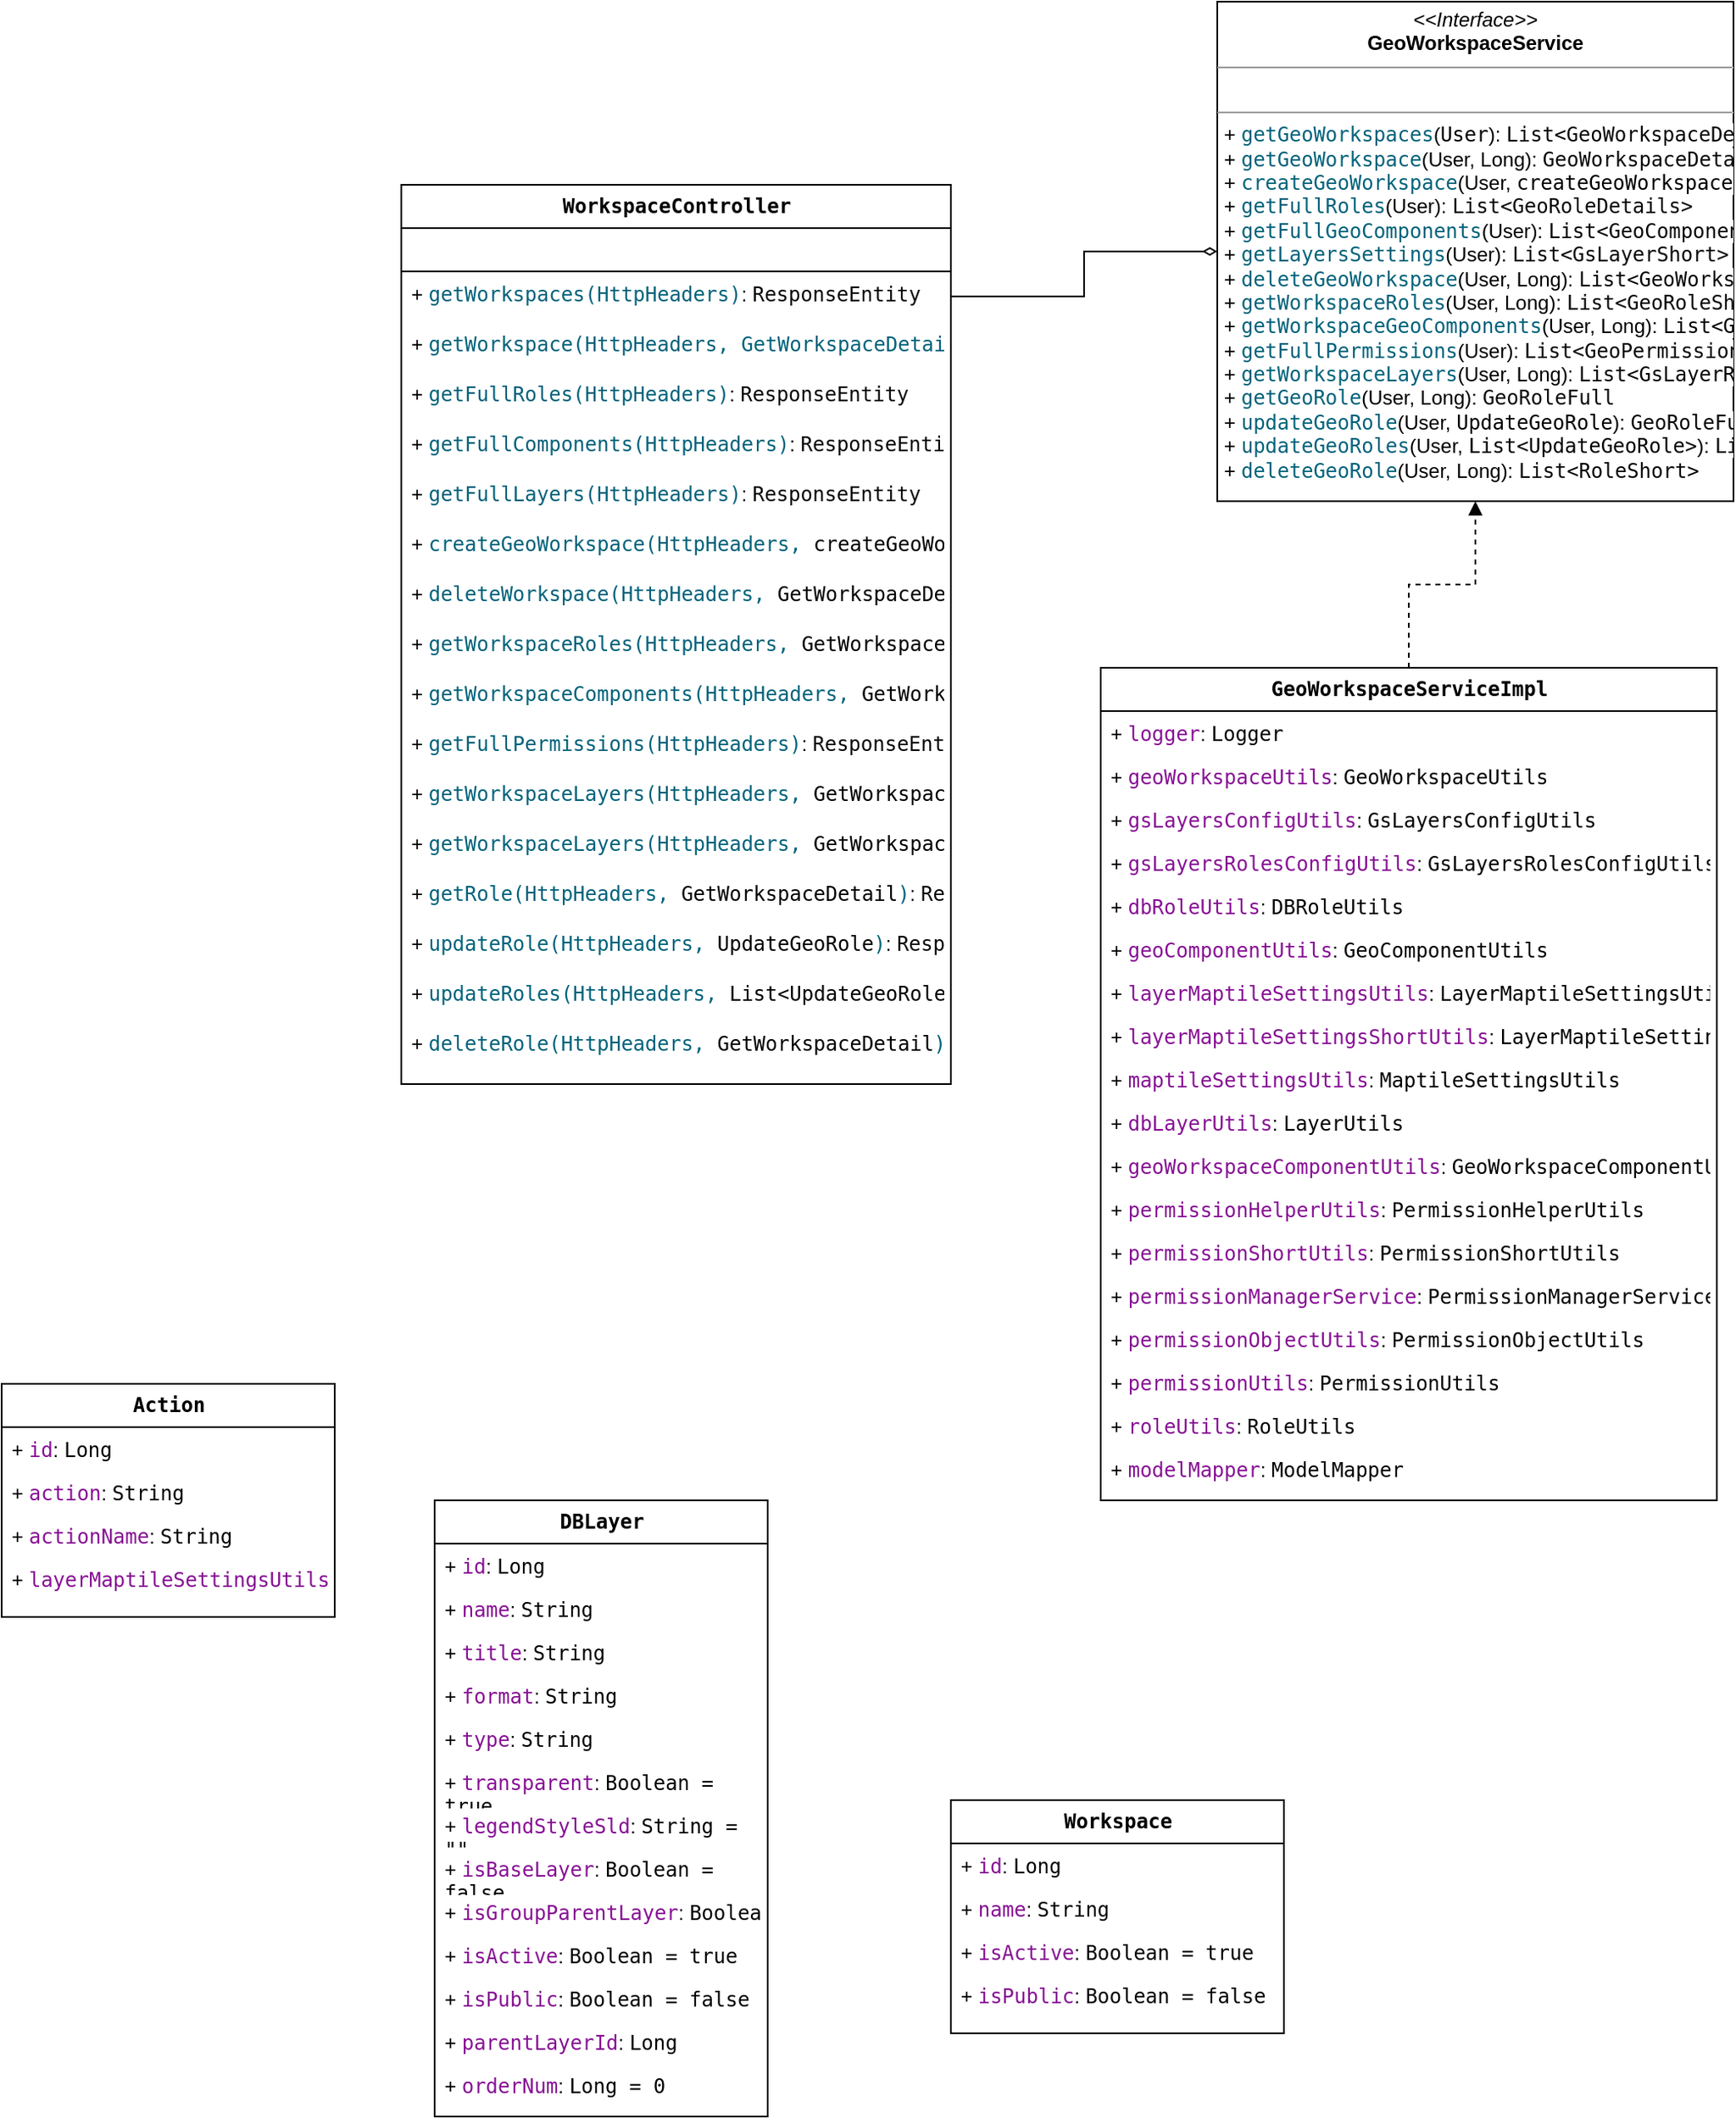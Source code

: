 <mxfile version="20.3.2" type="github">
  <diagram name="Page-1" id="c4acf3e9-155e-7222-9cf6-157b1a14988f">
    <mxGraphModel dx="2272" dy="794" grid="1" gridSize="10" guides="1" tooltips="1" connect="1" arrows="1" fold="1" page="1" pageScale="1" pageWidth="850" pageHeight="1100" background="none" math="0" shadow="0">
      <root>
        <mxCell id="0" />
        <mxCell id="1" parent="0" />
        <mxCell id="euHFHtvZfhV_bIN84v0q-18" style="edgeStyle=orthogonalEdgeStyle;rounded=0;orthogonalLoop=1;jettySize=auto;html=1;exitX=0.5;exitY=0;exitDx=0;exitDy=0;entryX=0.5;entryY=1;entryDx=0;entryDy=0;fontSize=12;endArrow=block;endFill=1;dashed=1;" parent="1" source="17acba5748e5396b-2" target="5d2195bd80daf111-10" edge="1">
          <mxGeometry relative="1" as="geometry" />
        </mxCell>
        <mxCell id="17acba5748e5396b-2" value="&lt;pre style=&quot;background-color:#ffffff;color:#080808;font-family:&#39;JetBrains Mono&#39;,monospace;font-size:9,8pt;&quot;&gt;&lt;span style=&quot;color:#000000;&quot;&gt;&lt;font style=&quot;font-size: 12px;&quot;&gt;&lt;b&gt;GeoWorkspaceServiceImpl&lt;/b&gt;&lt;/font&gt;&lt;/span&gt;&lt;/pre&gt;" style="swimlane;html=1;fontStyle=0;childLayout=stackLayout;horizontal=1;startSize=26;fillColor=none;horizontalStack=0;resizeParent=1;resizeLast=0;collapsible=1;marginBottom=0;swimlaneFillColor=#ffffff;rounded=0;shadow=0;comic=0;labelBackgroundColor=none;strokeWidth=1;fontFamily=Verdana;fontSize=10;align=center;" parent="1" vertex="1">
          <mxGeometry x="450" y="540" width="370" height="500" as="geometry" />
        </mxCell>
        <mxCell id="17acba5748e5396b-3" value="+&amp;nbsp;&lt;span style=&quot;color: rgb(135, 16, 148); background-color: rgb(255, 255, 255); font-family: &amp;quot;JetBrains Mono&amp;quot;, monospace;&quot;&gt;logger&lt;/span&gt;&lt;span style=&quot;background-color: initial;&quot;&gt;:&amp;nbsp;&lt;/span&gt;&lt;span style=&quot;background-color: rgb(255, 255, 255); font-family: &amp;quot;JetBrains Mono&amp;quot;, monospace;&quot;&gt;Logger&lt;/span&gt;" style="text;html=1;strokeColor=none;fillColor=none;align=left;verticalAlign=top;spacingLeft=4;spacingRight=4;whiteSpace=wrap;overflow=hidden;rotatable=0;points=[[0,0.5],[1,0.5]];portConstraint=eastwest;" parent="17acba5748e5396b-2" vertex="1">
          <mxGeometry y="26" width="370" height="26" as="geometry" />
        </mxCell>
        <mxCell id="17acba5748e5396b-4" value="+&amp;nbsp;&lt;span style=&quot;color: rgb(135, 16, 148); background-color: rgb(255, 255, 255); font-family: &amp;quot;JetBrains Mono&amp;quot;, monospace;&quot;&gt;geoWorkspaceUtils&lt;/span&gt;&lt;span style=&quot;background-color: initial;&quot;&gt;:&amp;nbsp;&lt;/span&gt;&lt;span style=&quot;background-color: rgb(255, 255, 255); font-family: &amp;quot;JetBrains Mono&amp;quot;, monospace;&quot;&gt;GeoWorkspaceUtils&lt;/span&gt;" style="text;html=1;strokeColor=none;fillColor=none;align=left;verticalAlign=top;spacingLeft=4;spacingRight=4;whiteSpace=wrap;overflow=hidden;rotatable=0;points=[[0,0.5],[1,0.5]];portConstraint=eastwest;" parent="17acba5748e5396b-2" vertex="1">
          <mxGeometry y="52" width="370" height="26" as="geometry" />
        </mxCell>
        <mxCell id="17acba5748e5396b-6" value="+&amp;nbsp;&lt;span style=&quot;color: rgb(135, 16, 148); background-color: rgb(255, 255, 255); font-family: &amp;quot;JetBrains Mono&amp;quot;, monospace;&quot;&gt;gsLayersConfigUtils&lt;/span&gt;&lt;span style=&quot;background-color: initial;&quot;&gt;:&amp;nbsp;&lt;/span&gt;&lt;span style=&quot;background-color: rgb(255, 255, 255); font-family: &amp;quot;JetBrains Mono&amp;quot;, monospace;&quot;&gt;GsLayersConfigUtils&lt;/span&gt;" style="text;html=1;strokeColor=none;fillColor=none;align=left;verticalAlign=top;spacingLeft=4;spacingRight=4;whiteSpace=wrap;overflow=hidden;rotatable=0;points=[[0,0.5],[1,0.5]];portConstraint=eastwest;" parent="17acba5748e5396b-2" vertex="1">
          <mxGeometry y="78" width="370" height="26" as="geometry" />
        </mxCell>
        <mxCell id="17acba5748e5396b-9" value="+&amp;nbsp;&lt;span style=&quot;color: rgb(135, 16, 148); background-color: rgb(255, 255, 255); font-family: &amp;quot;JetBrains Mono&amp;quot;, monospace;&quot;&gt;gsLayersRolesConfigUtils&lt;/span&gt;&lt;span style=&quot;background-color: initial;&quot;&gt;:&amp;nbsp;&lt;/span&gt;&lt;span style=&quot;background-color: rgb(255, 255, 255); font-family: &amp;quot;JetBrains Mono&amp;quot;, monospace;&quot;&gt;GsLayersRolesConfigUtils&lt;/span&gt;" style="text;html=1;strokeColor=none;fillColor=none;align=left;verticalAlign=top;spacingLeft=4;spacingRight=4;whiteSpace=wrap;overflow=hidden;rotatable=0;points=[[0,0.5],[1,0.5]];portConstraint=eastwest;" parent="17acba5748e5396b-2" vertex="1">
          <mxGeometry y="104" width="370" height="26" as="geometry" />
        </mxCell>
        <mxCell id="17acba5748e5396b-10" value="+&amp;nbsp;&lt;span style=&quot;color: rgb(135, 16, 148); background-color: rgb(255, 255, 255); font-family: &amp;quot;JetBrains Mono&amp;quot;, monospace;&quot;&gt;dbRoleUtils&lt;/span&gt;&lt;span style=&quot;background-color: initial;&quot;&gt;:&amp;nbsp;&lt;/span&gt;&lt;span style=&quot;background-color: rgb(255, 255, 255); font-family: &amp;quot;JetBrains Mono&amp;quot;, monospace;&quot;&gt;DBRoleUtils&lt;/span&gt;" style="text;html=1;strokeColor=none;fillColor=none;align=left;verticalAlign=top;spacingLeft=4;spacingRight=4;whiteSpace=wrap;overflow=hidden;rotatable=0;points=[[0,0.5],[1,0.5]];portConstraint=eastwest;" parent="17acba5748e5396b-2" vertex="1">
          <mxGeometry y="130" width="370" height="26" as="geometry" />
        </mxCell>
        <mxCell id="17acba5748e5396b-8" value="+&amp;nbsp;&lt;span style=&quot;color: rgb(135, 16, 148); background-color: rgb(255, 255, 255); font-family: &amp;quot;JetBrains Mono&amp;quot;, monospace;&quot;&gt;geoComponentUtils&lt;/span&gt;&lt;span style=&quot;background-color: initial;&quot;&gt;:&amp;nbsp;&lt;/span&gt;&lt;span style=&quot;background-color: rgb(255, 255, 255); font-family: &amp;quot;JetBrains Mono&amp;quot;, monospace;&quot;&gt;GeoComponentUtils&lt;/span&gt;" style="text;html=1;strokeColor=none;fillColor=none;align=left;verticalAlign=top;spacingLeft=4;spacingRight=4;whiteSpace=wrap;overflow=hidden;rotatable=0;points=[[0,0.5],[1,0.5]];portConstraint=eastwest;" parent="17acba5748e5396b-2" vertex="1">
          <mxGeometry y="156" width="370" height="26" as="geometry" />
        </mxCell>
        <mxCell id="euHFHtvZfhV_bIN84v0q-19" value="+&amp;nbsp;&lt;span style=&quot;color: rgb(135, 16, 148); background-color: rgb(255, 255, 255); font-family: &amp;quot;JetBrains Mono&amp;quot;, monospace;&quot;&gt;layerMaptileSettingsUtils&lt;/span&gt;&lt;span style=&quot;background-color: initial;&quot;&gt;:&amp;nbsp;&lt;/span&gt;&lt;span style=&quot;background-color: rgb(255, 255, 255); font-family: &amp;quot;JetBrains Mono&amp;quot;, monospace;&quot;&gt;LayerMaptileSettingsUtils&lt;/span&gt;" style="text;html=1;strokeColor=none;fillColor=none;align=left;verticalAlign=top;spacingLeft=4;spacingRight=4;whiteSpace=wrap;overflow=hidden;rotatable=0;points=[[0,0.5],[1,0.5]];portConstraint=eastwest;" parent="17acba5748e5396b-2" vertex="1">
          <mxGeometry y="182" width="370" height="26" as="geometry" />
        </mxCell>
        <mxCell id="euHFHtvZfhV_bIN84v0q-20" value="+&amp;nbsp;&lt;span style=&quot;color: rgb(135, 16, 148); background-color: rgb(255, 255, 255); font-family: &amp;quot;JetBrains Mono&amp;quot;, monospace;&quot;&gt;layerMaptileSettingsShortUtils&lt;/span&gt;&lt;span style=&quot;background-color: initial;&quot;&gt;:&amp;nbsp;&lt;/span&gt;&lt;span style=&quot;background-color: rgb(255, 255, 255); font-family: &amp;quot;JetBrains Mono&amp;quot;, monospace;&quot;&gt;LayerMaptileSettingsShortUtils&lt;/span&gt;" style="text;html=1;strokeColor=none;fillColor=none;align=left;verticalAlign=top;spacingLeft=4;spacingRight=4;whiteSpace=wrap;overflow=hidden;rotatable=0;points=[[0,0.5],[1,0.5]];portConstraint=eastwest;" parent="17acba5748e5396b-2" vertex="1">
          <mxGeometry y="208" width="370" height="26" as="geometry" />
        </mxCell>
        <mxCell id="euHFHtvZfhV_bIN84v0q-21" value="+&amp;nbsp;&lt;span style=&quot;color: rgb(135, 16, 148); background-color: rgb(255, 255, 255); font-family: &amp;quot;JetBrains Mono&amp;quot;, monospace;&quot;&gt;maptileSettingsUtils&lt;/span&gt;&lt;span style=&quot;background-color: initial;&quot;&gt;:&amp;nbsp;&lt;/span&gt;&lt;span style=&quot;background-color: rgb(255, 255, 255); font-family: &amp;quot;JetBrains Mono&amp;quot;, monospace;&quot;&gt;MaptileSettingsUtils&lt;/span&gt;" style="text;html=1;strokeColor=none;fillColor=none;align=left;verticalAlign=top;spacingLeft=4;spacingRight=4;whiteSpace=wrap;overflow=hidden;rotatable=0;points=[[0,0.5],[1,0.5]];portConstraint=eastwest;" parent="17acba5748e5396b-2" vertex="1">
          <mxGeometry y="234" width="370" height="26" as="geometry" />
        </mxCell>
        <mxCell id="euHFHtvZfhV_bIN84v0q-22" value="+&amp;nbsp;&lt;span style=&quot;color: rgb(135, 16, 148); background-color: rgb(255, 255, 255); font-family: &amp;quot;JetBrains Mono&amp;quot;, monospace;&quot;&gt;dbLayerUtils&lt;/span&gt;&lt;span style=&quot;background-color: initial;&quot;&gt;:&amp;nbsp;&lt;/span&gt;&lt;span style=&quot;background-color: rgb(255, 255, 255); font-family: &amp;quot;JetBrains Mono&amp;quot;, monospace;&quot;&gt;LayerUtils&lt;/span&gt;" style="text;html=1;strokeColor=none;fillColor=none;align=left;verticalAlign=top;spacingLeft=4;spacingRight=4;whiteSpace=wrap;overflow=hidden;rotatable=0;points=[[0,0.5],[1,0.5]];portConstraint=eastwest;" parent="17acba5748e5396b-2" vertex="1">
          <mxGeometry y="260" width="370" height="26" as="geometry" />
        </mxCell>
        <mxCell id="euHFHtvZfhV_bIN84v0q-23" value="+&amp;nbsp;&lt;span style=&quot;color: rgb(135, 16, 148); background-color: rgb(255, 255, 255); font-family: &amp;quot;JetBrains Mono&amp;quot;, monospace;&quot;&gt;geoWorkspaceComponentUtils&lt;/span&gt;&lt;span style=&quot;background-color: initial;&quot;&gt;:&amp;nbsp;&lt;/span&gt;&lt;span style=&quot;background-color: rgb(255, 255, 255); font-family: &amp;quot;JetBrains Mono&amp;quot;, monospace;&quot;&gt;GeoWorkspaceComponentUtils&lt;/span&gt;" style="text;html=1;strokeColor=none;fillColor=none;align=left;verticalAlign=top;spacingLeft=4;spacingRight=4;whiteSpace=wrap;overflow=hidden;rotatable=0;points=[[0,0.5],[1,0.5]];portConstraint=eastwest;" parent="17acba5748e5396b-2" vertex="1">
          <mxGeometry y="286" width="370" height="26" as="geometry" />
        </mxCell>
        <mxCell id="euHFHtvZfhV_bIN84v0q-24" value="+&amp;nbsp;&lt;span style=&quot;color: rgb(135, 16, 148); background-color: rgb(255, 255, 255); font-family: &amp;quot;JetBrains Mono&amp;quot;, monospace;&quot;&gt;permissionHelperUtils&lt;/span&gt;&lt;span style=&quot;background-color: initial;&quot;&gt;:&amp;nbsp;&lt;/span&gt;&lt;span style=&quot;background-color: rgb(255, 255, 255); font-family: &amp;quot;JetBrains Mono&amp;quot;, monospace;&quot;&gt;PermissionHelperUtils&lt;/span&gt;" style="text;html=1;strokeColor=none;fillColor=none;align=left;verticalAlign=top;spacingLeft=4;spacingRight=4;whiteSpace=wrap;overflow=hidden;rotatable=0;points=[[0,0.5],[1,0.5]];portConstraint=eastwest;" parent="17acba5748e5396b-2" vertex="1">
          <mxGeometry y="312" width="370" height="26" as="geometry" />
        </mxCell>
        <mxCell id="euHFHtvZfhV_bIN84v0q-25" value="+&amp;nbsp;&lt;span style=&quot;color: rgb(135, 16, 148); background-color: rgb(255, 255, 255); font-family: &amp;quot;JetBrains Mono&amp;quot;, monospace;&quot;&gt;permissionShortUtils&lt;/span&gt;&lt;span style=&quot;background-color: initial;&quot;&gt;:&amp;nbsp;&lt;/span&gt;&lt;span style=&quot;background-color: rgb(255, 255, 255); font-family: &amp;quot;JetBrains Mono&amp;quot;, monospace;&quot;&gt;PermissionShortUtils&lt;/span&gt;" style="text;html=1;strokeColor=none;fillColor=none;align=left;verticalAlign=top;spacingLeft=4;spacingRight=4;whiteSpace=wrap;overflow=hidden;rotatable=0;points=[[0,0.5],[1,0.5]];portConstraint=eastwest;" parent="17acba5748e5396b-2" vertex="1">
          <mxGeometry y="338" width="370" height="26" as="geometry" />
        </mxCell>
        <mxCell id="euHFHtvZfhV_bIN84v0q-26" value="+&amp;nbsp;&lt;span style=&quot;color: rgb(135, 16, 148); background-color: rgb(255, 255, 255); font-family: &amp;quot;JetBrains Mono&amp;quot;, monospace;&quot;&gt;permissionManagerService&lt;/span&gt;&lt;span style=&quot;background-color: initial;&quot;&gt;:&amp;nbsp;&lt;/span&gt;&lt;span style=&quot;background-color: rgb(255, 255, 255); font-family: &amp;quot;JetBrains Mono&amp;quot;, monospace;&quot;&gt;PermissionManagerService&lt;/span&gt;" style="text;html=1;strokeColor=none;fillColor=none;align=left;verticalAlign=top;spacingLeft=4;spacingRight=4;whiteSpace=wrap;overflow=hidden;rotatable=0;points=[[0,0.5],[1,0.5]];portConstraint=eastwest;" parent="17acba5748e5396b-2" vertex="1">
          <mxGeometry y="364" width="370" height="26" as="geometry" />
        </mxCell>
        <mxCell id="euHFHtvZfhV_bIN84v0q-27" value="+&amp;nbsp;&lt;span style=&quot;color: rgb(135, 16, 148); background-color: rgb(255, 255, 255); font-family: &amp;quot;JetBrains Mono&amp;quot;, monospace;&quot;&gt;permissionObjectUtils&lt;/span&gt;&lt;span style=&quot;background-color: initial;&quot;&gt;:&amp;nbsp;&lt;/span&gt;&lt;span style=&quot;background-color: rgb(255, 255, 255); font-family: &amp;quot;JetBrains Mono&amp;quot;, monospace;&quot;&gt;PermissionObjectUtils&lt;/span&gt;" style="text;html=1;strokeColor=none;fillColor=none;align=left;verticalAlign=top;spacingLeft=4;spacingRight=4;whiteSpace=wrap;overflow=hidden;rotatable=0;points=[[0,0.5],[1,0.5]];portConstraint=eastwest;" parent="17acba5748e5396b-2" vertex="1">
          <mxGeometry y="390" width="370" height="26" as="geometry" />
        </mxCell>
        <mxCell id="euHFHtvZfhV_bIN84v0q-28" value="+&amp;nbsp;&lt;span style=&quot;color: rgb(135, 16, 148); background-color: rgb(255, 255, 255); font-family: &amp;quot;JetBrains Mono&amp;quot;, monospace;&quot;&gt;permissionUtils&lt;/span&gt;&lt;span style=&quot;background-color: initial;&quot;&gt;:&amp;nbsp;&lt;/span&gt;&lt;span style=&quot;background-color: rgb(255, 255, 255); font-family: &amp;quot;JetBrains Mono&amp;quot;, monospace;&quot;&gt;PermissionUtils&lt;/span&gt;" style="text;html=1;strokeColor=none;fillColor=none;align=left;verticalAlign=top;spacingLeft=4;spacingRight=4;whiteSpace=wrap;overflow=hidden;rotatable=0;points=[[0,0.5],[1,0.5]];portConstraint=eastwest;" parent="17acba5748e5396b-2" vertex="1">
          <mxGeometry y="416" width="370" height="26" as="geometry" />
        </mxCell>
        <mxCell id="euHFHtvZfhV_bIN84v0q-29" value="+&amp;nbsp;&lt;span style=&quot;color: rgb(135, 16, 148); background-color: rgb(255, 255, 255); font-family: &amp;quot;JetBrains Mono&amp;quot;, monospace;&quot;&gt;roleUtils&lt;/span&gt;&lt;span style=&quot;background-color: initial;&quot;&gt;:&amp;nbsp;&lt;/span&gt;&lt;span style=&quot;background-color: rgb(255, 255, 255); font-family: &amp;quot;JetBrains Mono&amp;quot;, monospace;&quot;&gt;RoleUtils&lt;/span&gt;" style="text;html=1;strokeColor=none;fillColor=none;align=left;verticalAlign=top;spacingLeft=4;spacingRight=4;whiteSpace=wrap;overflow=hidden;rotatable=0;points=[[0,0.5],[1,0.5]];portConstraint=eastwest;" parent="17acba5748e5396b-2" vertex="1">
          <mxGeometry y="442" width="370" height="26" as="geometry" />
        </mxCell>
        <mxCell id="euHFHtvZfhV_bIN84v0q-30" value="+&amp;nbsp;&lt;span style=&quot;color: rgb(135, 16, 148); background-color: rgb(255, 255, 255); font-family: &amp;quot;JetBrains Mono&amp;quot;, monospace;&quot;&gt;modelMapper&lt;/span&gt;&lt;span style=&quot;background-color: initial;&quot;&gt;:&amp;nbsp;&lt;/span&gt;&lt;span style=&quot;background-color: rgb(255, 255, 255); font-family: &amp;quot;JetBrains Mono&amp;quot;, monospace;&quot;&gt;ModelMapper&lt;/span&gt;" style="text;html=1;strokeColor=none;fillColor=none;align=left;verticalAlign=top;spacingLeft=4;spacingRight=4;whiteSpace=wrap;overflow=hidden;rotatable=0;points=[[0,0.5],[1,0.5]];portConstraint=eastwest;" parent="17acba5748e5396b-2" vertex="1">
          <mxGeometry y="468" width="370" height="26" as="geometry" />
        </mxCell>
        <mxCell id="5d2195bd80daf111-1" value="&lt;pre style=&quot;background-color:#ffffff;color:#080808;font-family:&#39;JetBrains Mono&#39;,monospace;font-size:9,8pt;&quot;&gt;&lt;span style=&quot;color:#000000;&quot;&gt;&lt;font style=&quot;font-size: 12px;&quot;&gt;&lt;b&gt;WorkspaceController&lt;/b&gt;&lt;/font&gt;&lt;/span&gt;&lt;/pre&gt;" style="swimlane;html=1;fontStyle=0;childLayout=stackLayout;horizontal=1;startSize=26;fillColor=none;horizontalStack=0;resizeParent=1;resizeLast=0;collapsible=1;marginBottom=0;swimlaneFillColor=#ffffff;rounded=0;shadow=0;comic=0;labelBackgroundColor=none;strokeWidth=1;fontFamily=Verdana;fontSize=10;align=center;" parent="1" vertex="1">
          <mxGeometry x="30" y="250" width="330" height="540" as="geometry" />
        </mxCell>
        <mxCell id="5d2195bd80daf111-2" value="" style="text;html=1;strokeColor=default;fillColor=none;align=left;verticalAlign=top;spacingLeft=4;spacingRight=4;whiteSpace=wrap;overflow=hidden;rotatable=0;points=[[0,0.5],[1,0.5]];portConstraint=eastwest;" parent="5d2195bd80daf111-1" vertex="1">
          <mxGeometry y="26" width="330" height="26" as="geometry" />
        </mxCell>
        <mxCell id="5d2195bd80daf111-3" value="+&amp;nbsp;&lt;span style=&quot;color: rgb(0, 98, 122); background-color: rgb(255, 255, 255); font-family: &amp;quot;JetBrains Mono&amp;quot;, monospace;&quot;&gt;getWorkspaces(HttpHeaders)&lt;/span&gt;&lt;span style=&quot;background-color: initial;&quot;&gt;:&amp;nbsp;&lt;/span&gt;&lt;span style=&quot;background-color: rgb(255, 255, 255); color: rgb(8, 8, 8); font-family: &amp;quot;JetBrains Mono&amp;quot;, monospace;&quot;&gt;ResponseEntity&lt;/span&gt;" style="text;html=1;strokeColor=none;fillColor=none;align=left;verticalAlign=top;spacingLeft=4;spacingRight=4;whiteSpace=wrap;overflow=hidden;rotatable=0;points=[[0,0.5],[1,0.5]];portConstraint=eastwest;" parent="5d2195bd80daf111-1" vertex="1">
          <mxGeometry y="52" width="330" height="30" as="geometry" />
        </mxCell>
        <mxCell id="5d2195bd80daf111-4" value="+&amp;nbsp;&lt;span style=&quot;color: rgb(0, 98, 122); background-color: rgb(255, 255, 255); font-family: &amp;quot;JetBrains Mono&amp;quot;, monospace;&quot;&gt;getWorkspace(HttpHeaders, GetWorkspaceDetail)&lt;/span&gt;&lt;span style=&quot;background-color: initial;&quot;&gt;:&amp;nbsp;&lt;/span&gt;&lt;span style=&quot;color: rgb(8, 8, 8); font-family: &amp;quot;JetBrains Mono&amp;quot;, monospace; background-color: rgb(255, 255, 255);&quot;&gt;ResponseEntity&lt;/span&gt;" style="text;html=1;strokeColor=none;fillColor=none;align=left;verticalAlign=top;spacingLeft=4;spacingRight=4;overflow=hidden;rotatable=0;points=[[0,0.5],[1,0.5]];portConstraint=eastwest;" parent="5d2195bd80daf111-1" vertex="1">
          <mxGeometry y="82" width="330" height="30" as="geometry" />
        </mxCell>
        <mxCell id="euHFHtvZfhV_bIN84v0q-4" value="+&amp;nbsp;&lt;span style=&quot;color: rgb(0, 98, 122); background-color: rgb(255, 255, 255); font-family: &amp;quot;JetBrains Mono&amp;quot;, monospace;&quot;&gt;getFullRoles&lt;/span&gt;&lt;span style=&quot;color: rgb(0, 98, 122); background-color: rgb(255, 255, 255); font-family: &amp;quot;JetBrains Mono&amp;quot;, monospace;&quot;&gt;(HttpHeaders)&lt;/span&gt;&lt;span style=&quot;background-color: initial;&quot;&gt;:&amp;nbsp;&lt;/span&gt;&lt;span style=&quot;color: rgb(8, 8, 8); font-family: &amp;quot;JetBrains Mono&amp;quot;, monospace; background-color: rgb(255, 255, 255);&quot;&gt;ResponseEntity&lt;/span&gt;" style="text;html=1;strokeColor=none;fillColor=none;align=left;verticalAlign=top;spacingLeft=4;spacingRight=4;whiteSpace=wrap;overflow=hidden;rotatable=0;points=[[0,0.5],[1,0.5]];portConstraint=eastwest;" parent="5d2195bd80daf111-1" vertex="1">
          <mxGeometry y="112" width="330" height="30" as="geometry" />
        </mxCell>
        <mxCell id="euHFHtvZfhV_bIN84v0q-5" value="+&amp;nbsp;&lt;span style=&quot;color: rgb(0, 98, 122); background-color: rgb(255, 255, 255); font-family: &amp;quot;JetBrains Mono&amp;quot;, monospace;&quot;&gt;getFullComponents&lt;/span&gt;&lt;span style=&quot;color: rgb(0, 98, 122); background-color: rgb(255, 255, 255); font-family: &amp;quot;JetBrains Mono&amp;quot;, monospace;&quot;&gt;(HttpHeaders)&lt;/span&gt;&lt;span style=&quot;background-color: initial;&quot;&gt;:&amp;nbsp;&lt;/span&gt;&lt;span style=&quot;color: rgb(8, 8, 8); font-family: &amp;quot;JetBrains Mono&amp;quot;, monospace; background-color: rgb(255, 255, 255);&quot;&gt;ResponseEntity&lt;/span&gt;" style="text;html=1;strokeColor=none;fillColor=none;align=left;verticalAlign=top;spacingLeft=4;spacingRight=4;whiteSpace=wrap;overflow=hidden;rotatable=0;points=[[0,0.5],[1,0.5]];portConstraint=eastwest;" parent="5d2195bd80daf111-1" vertex="1">
          <mxGeometry y="142" width="330" height="30" as="geometry" />
        </mxCell>
        <mxCell id="euHFHtvZfhV_bIN84v0q-6" value="+&amp;nbsp;&lt;span style=&quot;color: rgb(0, 98, 122); background-color: rgb(255, 255, 255); font-family: &amp;quot;JetBrains Mono&amp;quot;, monospace;&quot;&gt;getFullLayers&lt;/span&gt;&lt;span style=&quot;color: rgb(0, 98, 122); background-color: rgb(255, 255, 255); font-family: &amp;quot;JetBrains Mono&amp;quot;, monospace;&quot;&gt;(HttpHeaders)&lt;/span&gt;&lt;span style=&quot;background-color: initial;&quot;&gt;:&amp;nbsp;&lt;/span&gt;&lt;span style=&quot;color: rgb(8, 8, 8); font-family: &amp;quot;JetBrains Mono&amp;quot;, monospace; background-color: rgb(255, 255, 255);&quot;&gt;ResponseEntity&lt;/span&gt;" style="text;html=1;strokeColor=none;fillColor=none;align=left;verticalAlign=top;spacingLeft=4;spacingRight=4;whiteSpace=wrap;overflow=hidden;rotatable=0;points=[[0,0.5],[1,0.5]];portConstraint=eastwest;" parent="5d2195bd80daf111-1" vertex="1">
          <mxGeometry y="172" width="330" height="30" as="geometry" />
        </mxCell>
        <mxCell id="euHFHtvZfhV_bIN84v0q-7" value="+&amp;nbsp;&lt;span style=&quot;color: rgb(0, 98, 122); background-color: rgb(255, 255, 255); font-family: &amp;quot;JetBrains Mono&amp;quot;, monospace;&quot;&gt;createGeoWorkspace&lt;/span&gt;&lt;span style=&quot;color: rgb(0, 98, 122); background-color: rgb(255, 255, 255); font-family: &amp;quot;JetBrains Mono&amp;quot;, monospace;&quot;&gt;(HttpHeaders,&amp;nbsp;&lt;/span&gt;&lt;span style=&quot;background-color: rgb(255, 255, 255); font-family: &amp;quot;JetBrains Mono&amp;quot;, monospace;&quot;&gt;createGeoWorkspace&lt;/span&gt;&lt;span style=&quot;color: rgb(0, 98, 122); background-color: rgb(255, 255, 255); font-family: &amp;quot;JetBrains Mono&amp;quot;, monospace;&quot;&gt;)&lt;/span&gt;&lt;span style=&quot;background-color: initial;&quot;&gt;:&amp;nbsp;&lt;/span&gt;&lt;span style=&quot;color: rgb(8, 8, 8); font-family: &amp;quot;JetBrains Mono&amp;quot;, monospace; background-color: rgb(255, 255, 255);&quot;&gt;ResponseEntity&lt;/span&gt;" style="text;html=1;strokeColor=none;fillColor=none;align=left;verticalAlign=top;spacingLeft=4;spacingRight=4;overflow=hidden;rotatable=0;points=[[0,0.5],[1,0.5]];portConstraint=eastwest;imageAspect=1;whiteSpace=wrap;" parent="5d2195bd80daf111-1" vertex="1">
          <mxGeometry y="202" width="330" height="30" as="geometry" />
        </mxCell>
        <mxCell id="euHFHtvZfhV_bIN84v0q-8" value="+&amp;nbsp;&lt;span style=&quot;color: rgb(0, 98, 122); background-color: rgb(255, 255, 255); font-family: &amp;quot;JetBrains Mono&amp;quot;, monospace;&quot;&gt;deleteWorkspace&lt;/span&gt;&lt;span style=&quot;color: rgb(0, 98, 122); background-color: rgb(255, 255, 255); font-family: &amp;quot;JetBrains Mono&amp;quot;, monospace;&quot;&gt;(HttpHeaders,&amp;nbsp;&lt;/span&gt;&lt;span style=&quot;background-color: rgb(255, 255, 255); font-family: &amp;quot;JetBrains Mono&amp;quot;, monospace;&quot;&gt;GetWorkspaceDetail&lt;/span&gt;&lt;span style=&quot;color: rgb(0, 98, 122); background-color: rgb(255, 255, 255); font-family: &amp;quot;JetBrains Mono&amp;quot;, monospace;&quot;&gt;)&lt;/span&gt;&lt;span style=&quot;background-color: initial;&quot;&gt;:&amp;nbsp;&lt;/span&gt;&lt;span style=&quot;color: rgb(8, 8, 8); font-family: &amp;quot;JetBrains Mono&amp;quot;, monospace; background-color: rgb(255, 255, 255);&quot;&gt;ResponseEntity&lt;/span&gt;" style="text;html=1;strokeColor=none;fillColor=none;align=left;verticalAlign=top;spacingLeft=4;spacingRight=4;overflow=hidden;rotatable=0;points=[[0,0.5],[1,0.5]];portConstraint=eastwest;imageAspect=1;whiteSpace=wrap;" parent="5d2195bd80daf111-1" vertex="1">
          <mxGeometry y="232" width="330" height="30" as="geometry" />
        </mxCell>
        <mxCell id="euHFHtvZfhV_bIN84v0q-9" value="+&amp;nbsp;&lt;span style=&quot;color: rgb(0, 98, 122); background-color: rgb(255, 255, 255); font-family: &amp;quot;JetBrains Mono&amp;quot;, monospace;&quot;&gt;getWorkspaceRoles&lt;/span&gt;&lt;span style=&quot;color: rgb(0, 98, 122); background-color: rgb(255, 255, 255); font-family: &amp;quot;JetBrains Mono&amp;quot;, monospace;&quot;&gt;(HttpHeaders,&amp;nbsp;&lt;/span&gt;&lt;span style=&quot;background-color: rgb(255, 255, 255); font-family: &amp;quot;JetBrains Mono&amp;quot;, monospace;&quot;&gt;GetWorkspaceDetail&lt;/span&gt;&lt;span style=&quot;color: rgb(0, 98, 122); background-color: rgb(255, 255, 255); font-family: &amp;quot;JetBrains Mono&amp;quot;, monospace;&quot;&gt;)&lt;/span&gt;&lt;span style=&quot;background-color: initial;&quot;&gt;:&amp;nbsp;&lt;/span&gt;&lt;span style=&quot;color: rgb(8, 8, 8); font-family: &amp;quot;JetBrains Mono&amp;quot;, monospace; background-color: rgb(255, 255, 255);&quot;&gt;ResponseEntity&lt;/span&gt;" style="text;html=1;strokeColor=none;fillColor=none;align=left;verticalAlign=top;spacingLeft=4;spacingRight=4;overflow=hidden;rotatable=0;points=[[0,0.5],[1,0.5]];portConstraint=eastwest;imageAspect=1;whiteSpace=wrap;" parent="5d2195bd80daf111-1" vertex="1">
          <mxGeometry y="262" width="330" height="30" as="geometry" />
        </mxCell>
        <mxCell id="euHFHtvZfhV_bIN84v0q-10" value="+&amp;nbsp;&lt;span style=&quot;color: rgb(0, 98, 122); background-color: rgb(255, 255, 255); font-family: &amp;quot;JetBrains Mono&amp;quot;, monospace;&quot;&gt;getWorkspaceComponents&lt;/span&gt;&lt;span style=&quot;color: rgb(0, 98, 122); background-color: rgb(255, 255, 255); font-family: &amp;quot;JetBrains Mono&amp;quot;, monospace;&quot;&gt;(HttpHeaders,&amp;nbsp;&lt;/span&gt;&lt;span style=&quot;background-color: rgb(255, 255, 255); font-family: &amp;quot;JetBrains Mono&amp;quot;, monospace;&quot;&gt;GetWorkspaceDetail&lt;/span&gt;&lt;span style=&quot;color: rgb(0, 98, 122); background-color: rgb(255, 255, 255); font-family: &amp;quot;JetBrains Mono&amp;quot;, monospace;&quot;&gt;)&lt;/span&gt;&lt;span style=&quot;background-color: initial;&quot;&gt;:&amp;nbsp;&lt;/span&gt;&lt;span style=&quot;color: rgb(8, 8, 8); font-family: &amp;quot;JetBrains Mono&amp;quot;, monospace; background-color: rgb(255, 255, 255);&quot;&gt;ResponseEntity&lt;/span&gt;" style="text;html=1;strokeColor=none;fillColor=none;align=left;verticalAlign=top;spacingLeft=4;spacingRight=4;overflow=hidden;rotatable=0;points=[[0,0.5],[1,0.5]];portConstraint=eastwest;imageAspect=1;whiteSpace=wrap;" parent="5d2195bd80daf111-1" vertex="1">
          <mxGeometry y="292" width="330" height="30" as="geometry" />
        </mxCell>
        <mxCell id="euHFHtvZfhV_bIN84v0q-11" value="+&amp;nbsp;&lt;span style=&quot;color: rgb(0, 98, 122); background-color: rgb(255, 255, 255); font-family: &amp;quot;JetBrains Mono&amp;quot;, monospace;&quot;&gt;getFullPermissions&lt;/span&gt;&lt;span style=&quot;color: rgb(0, 98, 122); background-color: rgb(255, 255, 255); font-family: &amp;quot;JetBrains Mono&amp;quot;, monospace;&quot;&gt;(HttpHeaders&lt;/span&gt;&lt;span style=&quot;color: rgb(0, 98, 122); background-color: rgb(255, 255, 255); font-family: &amp;quot;JetBrains Mono&amp;quot;, monospace;&quot;&gt;)&lt;/span&gt;&lt;span style=&quot;background-color: initial;&quot;&gt;:&amp;nbsp;&lt;/span&gt;&lt;span style=&quot;color: rgb(8, 8, 8); font-family: &amp;quot;JetBrains Mono&amp;quot;, monospace; background-color: rgb(255, 255, 255);&quot;&gt;ResponseEntity&lt;/span&gt;" style="text;html=1;strokeColor=none;fillColor=none;align=left;verticalAlign=top;spacingLeft=4;spacingRight=4;overflow=hidden;rotatable=0;points=[[0,0.5],[1,0.5]];portConstraint=eastwest;imageAspect=1;whiteSpace=wrap;" parent="5d2195bd80daf111-1" vertex="1">
          <mxGeometry y="322" width="330" height="30" as="geometry" />
        </mxCell>
        <mxCell id="euHFHtvZfhV_bIN84v0q-12" value="+&amp;nbsp;&lt;span style=&quot;color: rgb(0, 98, 122); background-color: rgb(255, 255, 255); font-family: &amp;quot;JetBrains Mono&amp;quot;, monospace;&quot;&gt;getWorkspaceLayers&lt;/span&gt;&lt;span style=&quot;color: rgb(0, 98, 122); background-color: rgb(255, 255, 255); font-family: &amp;quot;JetBrains Mono&amp;quot;, monospace;&quot;&gt;(HttpHeaders,&amp;nbsp;&lt;/span&gt;&lt;span style=&quot;background-color: rgb(255, 255, 255); font-family: &amp;quot;JetBrains Mono&amp;quot;, monospace;&quot;&gt;GetWorkspaceDetail&lt;/span&gt;&lt;span style=&quot;color: rgb(0, 98, 122); background-color: rgb(255, 255, 255); font-family: &amp;quot;JetBrains Mono&amp;quot;, monospace;&quot;&gt;)&lt;/span&gt;&lt;span style=&quot;background-color: initial;&quot;&gt;:&amp;nbsp;&lt;/span&gt;&lt;span style=&quot;color: rgb(8, 8, 8); font-family: &amp;quot;JetBrains Mono&amp;quot;, monospace; background-color: rgb(255, 255, 255);&quot;&gt;ResponseEntity&lt;/span&gt;" style="text;html=1;strokeColor=none;fillColor=none;align=left;verticalAlign=top;spacingLeft=4;spacingRight=4;overflow=hidden;rotatable=0;points=[[0,0.5],[1,0.5]];portConstraint=eastwest;imageAspect=1;whiteSpace=wrap;" parent="5d2195bd80daf111-1" vertex="1">
          <mxGeometry y="352" width="330" height="30" as="geometry" />
        </mxCell>
        <mxCell id="euHFHtvZfhV_bIN84v0q-13" value="+&amp;nbsp;&lt;span style=&quot;color: rgb(0, 98, 122); background-color: rgb(255, 255, 255); font-family: &amp;quot;JetBrains Mono&amp;quot;, monospace;&quot;&gt;getWorkspaceLayers&lt;/span&gt;&lt;span style=&quot;color: rgb(0, 98, 122); background-color: rgb(255, 255, 255); font-family: &amp;quot;JetBrains Mono&amp;quot;, monospace;&quot;&gt;(HttpHeaders,&amp;nbsp;&lt;/span&gt;&lt;span style=&quot;background-color: rgb(255, 255, 255); font-family: &amp;quot;JetBrains Mono&amp;quot;, monospace;&quot;&gt;GetWorkspaceDetail&lt;/span&gt;&lt;span style=&quot;color: rgb(0, 98, 122); background-color: rgb(255, 255, 255); font-family: &amp;quot;JetBrains Mono&amp;quot;, monospace;&quot;&gt;)&lt;/span&gt;&lt;span style=&quot;background-color: initial;&quot;&gt;:&amp;nbsp;&lt;/span&gt;&lt;span style=&quot;color: rgb(8, 8, 8); font-family: &amp;quot;JetBrains Mono&amp;quot;, monospace; background-color: rgb(255, 255, 255);&quot;&gt;ResponseEntity&lt;/span&gt;" style="text;html=1;strokeColor=none;fillColor=none;align=left;verticalAlign=top;spacingLeft=4;spacingRight=4;overflow=hidden;rotatable=0;points=[[0,0.5],[1,0.5]];portConstraint=eastwest;imageAspect=1;whiteSpace=wrap;" parent="5d2195bd80daf111-1" vertex="1">
          <mxGeometry y="382" width="330" height="30" as="geometry" />
        </mxCell>
        <mxCell id="euHFHtvZfhV_bIN84v0q-14" value="+&amp;nbsp;&lt;span style=&quot;color: rgb(0, 98, 122); background-color: rgb(255, 255, 255); font-family: &amp;quot;JetBrains Mono&amp;quot;, monospace;&quot;&gt;getRole&lt;/span&gt;&lt;span style=&quot;color: rgb(0, 98, 122); background-color: rgb(255, 255, 255); font-family: &amp;quot;JetBrains Mono&amp;quot;, monospace;&quot;&gt;(HttpHeaders,&amp;nbsp;&lt;/span&gt;&lt;span style=&quot;background-color: rgb(255, 255, 255); font-family: &amp;quot;JetBrains Mono&amp;quot;, monospace;&quot;&gt;GetWorkspaceDetail&lt;/span&gt;&lt;span style=&quot;color: rgb(0, 98, 122); background-color: rgb(255, 255, 255); font-family: &amp;quot;JetBrains Mono&amp;quot;, monospace;&quot;&gt;)&lt;/span&gt;&lt;span style=&quot;background-color: initial;&quot;&gt;:&amp;nbsp;&lt;/span&gt;&lt;span style=&quot;color: rgb(8, 8, 8); font-family: &amp;quot;JetBrains Mono&amp;quot;, monospace; background-color: rgb(255, 255, 255);&quot;&gt;ResponseEntity&lt;/span&gt;" style="text;html=1;strokeColor=none;fillColor=none;align=left;verticalAlign=top;spacingLeft=4;spacingRight=4;overflow=hidden;rotatable=0;points=[[0,0.5],[1,0.5]];portConstraint=eastwest;imageAspect=1;whiteSpace=wrap;" parent="5d2195bd80daf111-1" vertex="1">
          <mxGeometry y="412" width="330" height="30" as="geometry" />
        </mxCell>
        <mxCell id="euHFHtvZfhV_bIN84v0q-15" value="+&amp;nbsp;&lt;span style=&quot;color: rgb(0, 98, 122); background-color: rgb(255, 255, 255); font-family: &amp;quot;JetBrains Mono&amp;quot;, monospace;&quot;&gt;updateRole&lt;/span&gt;&lt;span style=&quot;color: rgb(0, 98, 122); background-color: rgb(255, 255, 255); font-family: &amp;quot;JetBrains Mono&amp;quot;, monospace;&quot;&gt;(HttpHeaders,&amp;nbsp;&lt;/span&gt;&lt;span style=&quot;background-color: rgb(255, 255, 255); font-family: &amp;quot;JetBrains Mono&amp;quot;, monospace;&quot;&gt;UpdateGeoRole&lt;/span&gt;&lt;span style=&quot;color: rgb(0, 98, 122); background-color: rgb(255, 255, 255); font-family: &amp;quot;JetBrains Mono&amp;quot;, monospace;&quot;&gt;)&lt;/span&gt;&lt;span style=&quot;background-color: initial;&quot;&gt;:&amp;nbsp;&lt;/span&gt;&lt;span style=&quot;color: rgb(8, 8, 8); font-family: &amp;quot;JetBrains Mono&amp;quot;, monospace; background-color: rgb(255, 255, 255);&quot;&gt;ResponseEntity&lt;/span&gt;" style="text;html=1;strokeColor=none;fillColor=none;align=left;verticalAlign=top;spacingLeft=4;spacingRight=4;overflow=hidden;rotatable=0;points=[[0,0.5],[1,0.5]];portConstraint=eastwest;imageAspect=1;whiteSpace=wrap;" parent="5d2195bd80daf111-1" vertex="1">
          <mxGeometry y="442" width="330" height="30" as="geometry" />
        </mxCell>
        <mxCell id="euHFHtvZfhV_bIN84v0q-16" value="+&amp;nbsp;&lt;span style=&quot;color: rgb(0, 98, 122); background-color: rgb(255, 255, 255); font-family: &amp;quot;JetBrains Mono&amp;quot;, monospace;&quot;&gt;updateRoles&lt;/span&gt;&lt;span style=&quot;color: rgb(0, 98, 122); background-color: rgb(255, 255, 255); font-family: &amp;quot;JetBrains Mono&amp;quot;, monospace;&quot;&gt;(HttpHeaders,&amp;nbsp;&lt;/span&gt;&lt;span style=&quot;font-family: &amp;quot;JetBrains Mono&amp;quot;, monospace;&quot;&gt;List&lt;/span&gt;&lt;span style=&quot;background-color: rgb(255, 255, 255); color: rgb(8, 8, 8); font-family: &amp;quot;JetBrains Mono&amp;quot;, monospace;&quot;&gt;&amp;lt;&lt;/span&gt;&lt;span style=&quot;font-family: &amp;quot;JetBrains Mono&amp;quot;, monospace;&quot;&gt;UpdateGeoRole&lt;/span&gt;&lt;span style=&quot;background-color: rgb(255, 255, 255); color: rgb(8, 8, 8); font-family: &amp;quot;JetBrains Mono&amp;quot;, monospace;&quot;&gt;&amp;gt;&lt;/span&gt;&lt;span style=&quot;color: rgb(0, 98, 122); background-color: rgb(255, 255, 255); font-family: &amp;quot;JetBrains Mono&amp;quot;, monospace;&quot;&gt;)&lt;/span&gt;&lt;span style=&quot;background-color: initial;&quot;&gt;:&amp;nbsp;&lt;/span&gt;&lt;span style=&quot;color: rgb(8, 8, 8); font-family: &amp;quot;JetBrains Mono&amp;quot;, monospace; background-color: rgb(255, 255, 255);&quot;&gt;ResponseEntity&lt;/span&gt;" style="text;html=1;strokeColor=none;fillColor=none;align=left;verticalAlign=top;spacingLeft=4;spacingRight=4;overflow=hidden;rotatable=0;points=[[0,0.5],[1,0.5]];portConstraint=eastwest;imageAspect=1;whiteSpace=wrap;" parent="5d2195bd80daf111-1" vertex="1">
          <mxGeometry y="472" width="330" height="30" as="geometry" />
        </mxCell>
        <mxCell id="euHFHtvZfhV_bIN84v0q-17" value="+&amp;nbsp;&lt;span style=&quot;color: rgb(0, 98, 122); background-color: rgb(255, 255, 255); font-family: &amp;quot;JetBrains Mono&amp;quot;, monospace;&quot;&gt;deleteRole&lt;/span&gt;&lt;span style=&quot;color: rgb(0, 98, 122); background-color: rgb(255, 255, 255); font-family: &amp;quot;JetBrains Mono&amp;quot;, monospace;&quot;&gt;(HttpHeaders,&amp;nbsp;&lt;/span&gt;&lt;span style=&quot;background-color: rgb(255, 255, 255); font-family: &amp;quot;JetBrains Mono&amp;quot;, monospace;&quot;&gt;GetWorkspaceDetail&lt;/span&gt;&lt;span style=&quot;color: rgb(0, 98, 122); background-color: rgb(255, 255, 255); font-family: &amp;quot;JetBrains Mono&amp;quot;, monospace;&quot;&gt;)&lt;/span&gt;&lt;span style=&quot;background-color: initial;&quot;&gt;:&amp;nbsp;&lt;/span&gt;&lt;span style=&quot;color: rgb(8, 8, 8); font-family: &amp;quot;JetBrains Mono&amp;quot;, monospace; background-color: rgb(255, 255, 255);&quot;&gt;ResponseEntity&lt;/span&gt;" style="text;html=1;strokeColor=none;fillColor=none;align=left;verticalAlign=top;spacingLeft=4;spacingRight=4;overflow=hidden;rotatable=0;points=[[0,0.5],[1,0.5]];portConstraint=eastwest;imageAspect=1;whiteSpace=wrap;" parent="5d2195bd80daf111-1" vertex="1">
          <mxGeometry y="502" width="330" height="30" as="geometry" />
        </mxCell>
        <mxCell id="5d2195bd80daf111-10" value="&lt;p style=&quot;margin:0px;margin-top:4px;text-align:center;&quot;&gt;&lt;i&gt;&amp;lt;&amp;lt;Interface&amp;gt;&amp;gt;&lt;/i&gt;&lt;br&gt;&lt;b&gt;GeoWorkspaceService&lt;/b&gt;&lt;/p&gt;&lt;hr size=&quot;1&quot;&gt;&lt;p style=&quot;margin:0px;margin-left:4px;&quot;&gt;&lt;br&gt;&lt;/p&gt;&lt;hr size=&quot;1&quot;&gt;&lt;p style=&quot;margin:0px;margin-left:4px;&quot;&gt;+&amp;nbsp;&lt;span style=&quot;color: rgb(0, 98, 122); background-color: rgb(255, 255, 255); font-family: &amp;quot;JetBrains Mono&amp;quot;, monospace;&quot;&gt;getGeoWorkspaces&lt;/span&gt;&lt;span style=&quot;background-color: initial;&quot;&gt;(&lt;/span&gt;&lt;span style=&quot;font-family: &amp;quot;JetBrains Mono&amp;quot;, monospace;&quot;&gt;User&lt;/span&gt;&lt;span style=&quot;background-color: initial;&quot;&gt;):&amp;nbsp;&lt;/span&gt;&lt;span style=&quot;background-color: rgb(255, 255, 255); color: rgb(8, 8, 8); font-family: &amp;quot;JetBrains Mono&amp;quot;, monospace;&quot;&gt;List&amp;lt;GeoWorkspaceDetailResponse&amp;gt;&lt;/span&gt;&lt;/p&gt;&lt;p style=&quot;margin:0px;margin-left:4px;&quot;&gt;+&amp;nbsp;&lt;span style=&quot;color: rgb(0, 98, 122); background-color: rgb(255, 255, 255); font-family: &amp;quot;JetBrains Mono&amp;quot;, monospace;&quot;&gt;getGeoWorkspace&lt;/span&gt;&lt;span style=&quot;background-color: initial;&quot;&gt;(User, Long):&amp;nbsp;&lt;/span&gt;&lt;span style=&quot;background-color: rgb(255, 255, 255); color: rgb(8, 8, 8); font-family: &amp;quot;JetBrains Mono&amp;quot;, monospace;&quot;&gt;GeoWorkspaceDetailResponse&lt;/span&gt;&lt;/p&gt;&lt;p style=&quot;margin:0px;margin-left:4px;&quot;&gt;+&amp;nbsp;&lt;span style=&quot;color: rgb(0, 98, 122); background-color: rgb(255, 255, 255); font-family: &amp;quot;JetBrains Mono&amp;quot;, monospace;&quot;&gt;createGeoWorkspace&lt;/span&gt;&lt;span style=&quot;background-color: initial;&quot;&gt;(User,&amp;nbsp;&lt;/span&gt;&lt;span style=&quot;background-color: rgb(255, 255, 255); font-family: &amp;quot;JetBrains Mono&amp;quot;, monospace;&quot;&gt;createGeoWorkspace&lt;/span&gt;&lt;span style=&quot;background-color: initial;&quot;&gt;):&amp;nbsp;&lt;/span&gt;&lt;span style=&quot;background-color: rgb(255, 255, 255); color: rgb(8, 8, 8); font-family: &amp;quot;JetBrains Mono&amp;quot;, monospace;&quot;&gt;&lt;/span&gt;&lt;span style=&quot;background-color: rgb(255, 255, 255); color: rgb(8, 8, 8); font-family: &amp;quot;JetBrains Mono&amp;quot;, monospace;&quot;&gt;GeoWorkspaceDetailResponse&lt;/span&gt;&lt;/p&gt;&lt;p style=&quot;margin:0px;margin-left:4px;&quot;&gt;+&amp;nbsp;&lt;span style=&quot;color: rgb(0, 98, 122); background-color: rgb(255, 255, 255); font-family: &amp;quot;JetBrains Mono&amp;quot;, monospace;&quot;&gt;getFullRoles&lt;/span&gt;&lt;span style=&quot;background-color: initial;&quot;&gt;(User&lt;/span&gt;&lt;span style=&quot;background-color: initial;&quot;&gt;):&amp;nbsp;&lt;/span&gt;&lt;span style=&quot;background-color: rgb(255, 255, 255); color: rgb(8, 8, 8); font-family: &amp;quot;JetBrains Mono&amp;quot;, monospace;&quot;&gt;&lt;/span&gt;&lt;span style=&quot;background-color: rgb(255, 255, 255); color: rgb(8, 8, 8); font-family: &amp;quot;JetBrains Mono&amp;quot;, monospace;&quot;&gt;List&amp;lt;GeoRoleDetails&amp;gt;&lt;/span&gt;&lt;/p&gt;&lt;p style=&quot;margin:0px;margin-left:4px;&quot;&gt;+&amp;nbsp;&lt;span style=&quot;color: rgb(0, 98, 122); background-color: rgb(255, 255, 255); font-family: &amp;quot;JetBrains Mono&amp;quot;, monospace;&quot;&gt;getFullGeoComponents&lt;/span&gt;&lt;span style=&quot;background-color: initial;&quot;&gt;(User&lt;/span&gt;&lt;span style=&quot;background-color: initial;&quot;&gt;):&amp;nbsp;&lt;/span&gt;&lt;span style=&quot;background-color: rgb(255, 255, 255); color: rgb(8, 8, 8); font-family: &amp;quot;JetBrains Mono&amp;quot;, monospace;&quot;&gt;List&amp;lt;GeoComponentDto&amp;gt;&lt;/span&gt;&lt;/p&gt;&lt;p style=&quot;margin:0px;margin-left:4px;&quot;&gt;+&amp;nbsp;&lt;span style=&quot;color: rgb(0, 98, 122); background-color: rgb(255, 255, 255); font-family: &amp;quot;JetBrains Mono&amp;quot;, monospace;&quot;&gt;getLayersSettings&lt;/span&gt;&lt;span style=&quot;background-color: initial;&quot;&gt;(User&lt;/span&gt;&lt;span style=&quot;background-color: initial;&quot;&gt;):&amp;nbsp;&lt;/span&gt;&lt;span style=&quot;background-color: rgb(255, 255, 255); color: rgb(8, 8, 8); font-family: &amp;quot;JetBrains Mono&amp;quot;, monospace;&quot;&gt;List&amp;lt;GsLayerShort&amp;gt;&lt;/span&gt;&lt;/p&gt;&lt;p style=&quot;margin:0px;margin-left:4px;&quot;&gt;+&amp;nbsp;&lt;span style=&quot;color: rgb(0, 98, 122); background-color: rgb(255, 255, 255); font-family: &amp;quot;JetBrains Mono&amp;quot;, monospace;&quot;&gt;deleteGeoWorkspace&lt;/span&gt;&lt;span style=&quot;background-color: initial;&quot;&gt;(User, Long&lt;/span&gt;&lt;span style=&quot;background-color: initial;&quot;&gt;):&amp;nbsp;&lt;/span&gt;&lt;span style=&quot;background-color: rgb(255, 255, 255); color: rgb(8, 8, 8); font-family: &amp;quot;JetBrains Mono&amp;quot;, monospace;&quot;&gt;List&amp;lt;GeoWorkspaceDetailResponse&amp;gt;&lt;/span&gt;&lt;/p&gt;&lt;p style=&quot;margin: 0px 0px 0px 4px;&quot;&gt;+&amp;nbsp;&lt;span style=&quot;color: rgb(0, 98, 122); background-color: rgb(255, 255, 255); font-family: &amp;quot;JetBrains Mono&amp;quot;, monospace;&quot;&gt;getWorkspaceRoles&lt;/span&gt;&lt;span style=&quot;background-color: initial;&quot;&gt;(User, Long&lt;/span&gt;&lt;span style=&quot;background-color: initial;&quot;&gt;):&amp;nbsp;&lt;/span&gt;&lt;span style=&quot;background-color: rgb(255, 255, 255); color: rgb(8, 8, 8); font-family: &amp;quot;JetBrains Mono&amp;quot;, monospace;&quot;&gt;List&amp;lt;GeoRoleShort&amp;gt;&lt;/span&gt;&lt;/p&gt;&lt;div&gt;&lt;p style=&quot;margin: 0px 0px 0px 4px;&quot;&gt;+&amp;nbsp;&lt;span style=&quot;color: rgb(0, 98, 122); background-color: rgb(255, 255, 255); font-family: &amp;quot;JetBrains Mono&amp;quot;, monospace;&quot;&gt;getWorkspaceGeoComponents&lt;/span&gt;&lt;span style=&quot;background-color: initial;&quot;&gt;(User, Long&lt;/span&gt;&lt;span style=&quot;background-color: initial;&quot;&gt;):&amp;nbsp;&lt;/span&gt;&lt;span style=&quot;background-color: rgb(255, 255, 255); color: rgb(8, 8, 8); font-family: &amp;quot;JetBrains Mono&amp;quot;, monospace;&quot;&gt;List&amp;lt;GeoComponentDto&amp;gt;&lt;/span&gt;&lt;/p&gt;&lt;/div&gt;&lt;div&gt;&lt;p style=&quot;margin: 0px 0px 0px 4px;&quot;&gt;+&amp;nbsp;&lt;span style=&quot;color: rgb(0, 98, 122); background-color: rgb(255, 255, 255); font-family: &amp;quot;JetBrains Mono&amp;quot;, monospace;&quot;&gt;getFullPermissions&lt;/span&gt;&lt;span style=&quot;background-color: initial;&quot;&gt;(User&lt;/span&gt;&lt;span style=&quot;background-color: initial;&quot;&gt;):&amp;nbsp;&lt;/span&gt;&lt;span style=&quot;background-color: rgb(255, 255, 255); color: rgb(8, 8, 8); font-family: &amp;quot;JetBrains Mono&amp;quot;, monospace;&quot;&gt;List&amp;lt;GeoPermissionShort&amp;gt;&lt;/span&gt;&lt;/p&gt;&lt;/div&gt;&lt;div&gt;&lt;p style=&quot;margin: 0px 0px 0px 4px;&quot;&gt;+&amp;nbsp;&lt;span style=&quot;color: rgb(0, 98, 122); background-color: rgb(255, 255, 255); font-family: &amp;quot;JetBrains Mono&amp;quot;, monospace;&quot;&gt;getWorkspaceLayers&lt;/span&gt;&lt;span style=&quot;background-color: initial;&quot;&gt;(User, Long&lt;/span&gt;&lt;span style=&quot;background-color: initial;&quot;&gt;):&amp;nbsp;&lt;/span&gt;&lt;span style=&quot;background-color: rgb(255, 255, 255); color: rgb(8, 8, 8); font-family: &amp;quot;JetBrains Mono&amp;quot;, monospace;&quot;&gt;List&amp;lt;GsLayerRoleShort&amp;gt;&lt;/span&gt;&lt;/p&gt;&lt;/div&gt;&lt;div&gt;&lt;p style=&quot;margin: 0px 0px 0px 4px;&quot;&gt;+&amp;nbsp;&lt;span style=&quot;color: rgb(0, 98, 122); background-color: rgb(255, 255, 255); font-family: &amp;quot;JetBrains Mono&amp;quot;, monospace;&quot;&gt;getGeoRole&lt;/span&gt;&lt;span style=&quot;background-color: initial;&quot;&gt;(User, Long&lt;/span&gt;&lt;span style=&quot;background-color: initial;&quot;&gt;):&amp;nbsp;&lt;/span&gt;&lt;span style=&quot;background-color: rgb(255, 255, 255); color: rgb(8, 8, 8); font-family: &amp;quot;JetBrains Mono&amp;quot;, monospace;&quot;&gt;GeoRoleFull&lt;/span&gt;&lt;/p&gt;&lt;/div&gt;&lt;div&gt;&lt;p style=&quot;margin: 0px 0px 0px 4px;&quot;&gt;+&amp;nbsp;&lt;span style=&quot;color: rgb(0, 98, 122); background-color: rgb(255, 255, 255); font-family: &amp;quot;JetBrains Mono&amp;quot;, monospace;&quot;&gt;updateGeoRole&lt;/span&gt;&lt;span style=&quot;background-color: initial;&quot;&gt;(User,&amp;nbsp;&lt;/span&gt;&lt;span style=&quot;background-color: rgb(255, 255, 255); font-family: &amp;quot;JetBrains Mono&amp;quot;, monospace;&quot;&gt;UpdateGeoRole&lt;/span&gt;&lt;span style=&quot;background-color: initial;&quot;&gt;):&amp;nbsp;&lt;/span&gt;&lt;span style=&quot;background-color: rgb(255, 255, 255); color: rgb(8, 8, 8); font-family: &amp;quot;JetBrains Mono&amp;quot;, monospace;&quot;&gt;GeoRoleFull&lt;/span&gt;&lt;/p&gt;&lt;/div&gt;&lt;div&gt;&lt;p style=&quot;margin: 0px 0px 0px 4px;&quot;&gt;+&amp;nbsp;&lt;span style=&quot;color: rgb(0, 98, 122); background-color: rgb(255, 255, 255); font-family: &amp;quot;JetBrains Mono&amp;quot;, monospace;&quot;&gt;updateGeoRoles&lt;/span&gt;&lt;span style=&quot;background-color: initial;&quot;&gt;(User,&amp;nbsp;&lt;/span&gt;&lt;span style=&quot;font-family: &amp;quot;JetBrains Mono&amp;quot;, monospace;&quot;&gt;List&lt;/span&gt;&lt;span style=&quot;background-color: rgb(255, 255, 255); color: rgb(8, 8, 8); font-family: &amp;quot;JetBrains Mono&amp;quot;, monospace;&quot;&gt;&amp;lt;&lt;/span&gt;&lt;span style=&quot;font-family: &amp;quot;JetBrains Mono&amp;quot;, monospace;&quot;&gt;UpdateGeoRole&lt;/span&gt;&lt;span style=&quot;background-color: rgb(255, 255, 255); color: rgb(8, 8, 8); font-family: &amp;quot;JetBrains Mono&amp;quot;, monospace;&quot;&gt;&amp;gt;&lt;/span&gt;&lt;span style=&quot;background-color: initial;&quot;&gt;):&amp;nbsp;&lt;/span&gt;&lt;span style=&quot;background-color: rgb(255, 255, 255); color: rgb(8, 8, 8); font-family: &amp;quot;JetBrains Mono&amp;quot;, monospace;&quot;&gt;List&amp;lt;GeoRoleFull&amp;gt;&lt;/span&gt;&lt;/p&gt;&lt;/div&gt;&lt;div&gt;&lt;p style=&quot;margin: 0px 0px 0px 4px;&quot;&gt;+&amp;nbsp;&lt;span style=&quot;color: rgb(0, 98, 122); background-color: rgb(255, 255, 255); font-family: &amp;quot;JetBrains Mono&amp;quot;, monospace;&quot;&gt;deleteGeoRole&lt;/span&gt;&lt;span style=&quot;background-color: initial;&quot;&gt;(User, Long&lt;/span&gt;&lt;span style=&quot;background-color: initial;&quot;&gt;):&amp;nbsp;&lt;/span&gt;&lt;span style=&quot;background-color: rgb(255, 255, 255); color: rgb(8, 8, 8); font-family: &amp;quot;JetBrains Mono&amp;quot;, monospace;&quot;&gt;List&amp;lt;RoleShort&amp;gt;&lt;/span&gt;&lt;/p&gt;&lt;/div&gt;&lt;div&gt;&lt;span style=&quot;background-color: rgb(255, 255, 255); color: rgb(8, 8, 8); font-family: &amp;quot;JetBrains Mono&amp;quot;, monospace;&quot;&gt;&lt;br&gt;&lt;/span&gt;&lt;/div&gt;" style="verticalAlign=top;align=left;overflow=fill;fontSize=12;fontFamily=Helvetica;html=1;rounded=0;shadow=0;comic=0;labelBackgroundColor=none;strokeWidth=1" parent="1" vertex="1">
          <mxGeometry x="520" y="140" width="310" height="300" as="geometry" />
        </mxCell>
        <mxCell id="euHFHtvZfhV_bIN84v0q-3" style="edgeStyle=orthogonalEdgeStyle;rounded=0;orthogonalLoop=1;jettySize=auto;html=1;exitX=1;exitY=0.5;exitDx=0;exitDy=0;entryX=0;entryY=0.5;entryDx=0;entryDy=0;endArrow=diamondThin;endFill=0;" parent="1" source="5d2195bd80daf111-3" target="5d2195bd80daf111-10" edge="1">
          <mxGeometry relative="1" as="geometry" />
        </mxCell>
        <mxCell id="fhzSS5JL91d7vaWg8e-R-1" value="&lt;pre style=&quot;background-color: rgb(255, 255, 255); font-family: &amp;quot;JetBrains Mono&amp;quot;, monospace;&quot;&gt;&lt;span style=&quot;font-size: 12px;&quot;&gt;&lt;b&gt;Action&lt;/b&gt;&lt;/span&gt;&lt;/pre&gt;" style="swimlane;html=1;fontStyle=0;childLayout=stackLayout;horizontal=1;startSize=26;fillColor=none;horizontalStack=0;resizeParent=1;resizeLast=0;collapsible=1;marginBottom=0;swimlaneFillColor=#ffffff;rounded=0;shadow=0;comic=0;labelBackgroundColor=none;strokeWidth=1;fontFamily=Verdana;fontSize=10;align=center;" vertex="1" parent="1">
          <mxGeometry x="-210" y="970" width="200" height="140" as="geometry" />
        </mxCell>
        <mxCell id="fhzSS5JL91d7vaWg8e-R-2" value="+&amp;nbsp;&lt;span style=&quot;color: rgb(135, 16, 148); background-color: rgb(255, 255, 255); font-family: &amp;quot;JetBrains Mono&amp;quot;, monospace;&quot;&gt;id&lt;/span&gt;&lt;span style=&quot;background-color: initial;&quot;&gt;:&amp;nbsp;&lt;/span&gt;&lt;span style=&quot;background-color: rgb(255, 255, 255); font-family: &amp;quot;JetBrains Mono&amp;quot;, monospace;&quot;&gt;Long&lt;/span&gt;" style="text;html=1;strokeColor=none;fillColor=none;align=left;verticalAlign=top;spacingLeft=4;spacingRight=4;whiteSpace=wrap;overflow=hidden;rotatable=0;points=[[0,0.5],[1,0.5]];portConstraint=eastwest;" vertex="1" parent="fhzSS5JL91d7vaWg8e-R-1">
          <mxGeometry y="26" width="200" height="26" as="geometry" />
        </mxCell>
        <mxCell id="fhzSS5JL91d7vaWg8e-R-3" value="+&amp;nbsp;&lt;span style=&quot;color: rgb(135, 16, 148); background-color: rgb(255, 255, 255); font-family: &amp;quot;JetBrains Mono&amp;quot;, monospace;&quot;&gt;action&lt;/span&gt;&lt;span style=&quot;background-color: initial;&quot;&gt;:&amp;nbsp;&lt;/span&gt;&lt;span style=&quot;background-color: rgb(255, 255, 255); font-family: &amp;quot;JetBrains Mono&amp;quot;, monospace;&quot;&gt;String&lt;/span&gt;" style="text;html=1;strokeColor=none;fillColor=none;align=left;verticalAlign=top;spacingLeft=4;spacingRight=4;whiteSpace=wrap;overflow=hidden;rotatable=0;points=[[0,0.5],[1,0.5]];portConstraint=eastwest;" vertex="1" parent="fhzSS5JL91d7vaWg8e-R-1">
          <mxGeometry y="52" width="200" height="26" as="geometry" />
        </mxCell>
        <mxCell id="fhzSS5JL91d7vaWg8e-R-4" value="+&amp;nbsp;&lt;span style=&quot;color: rgb(135, 16, 148); background-color: rgb(255, 255, 255); font-family: &amp;quot;JetBrains Mono&amp;quot;, monospace;&quot;&gt;actionName&lt;/span&gt;&lt;span style=&quot;background-color: initial;&quot;&gt;:&amp;nbsp;&lt;/span&gt;&lt;span style=&quot;background-color: rgb(255, 255, 255); font-family: &amp;quot;JetBrains Mono&amp;quot;, monospace;&quot;&gt;String&lt;/span&gt;" style="text;html=1;strokeColor=none;fillColor=none;align=left;verticalAlign=top;spacingLeft=4;spacingRight=4;whiteSpace=wrap;overflow=hidden;rotatable=0;points=[[0,0.5],[1,0.5]];portConstraint=eastwest;" vertex="1" parent="fhzSS5JL91d7vaWg8e-R-1">
          <mxGeometry y="78" width="200" height="26" as="geometry" />
        </mxCell>
        <mxCell id="fhzSS5JL91d7vaWg8e-R-8" value="+&amp;nbsp;&lt;span style=&quot;color: rgb(135, 16, 148); background-color: rgb(255, 255, 255); font-family: &amp;quot;JetBrains Mono&amp;quot;, monospace;&quot;&gt;layerMaptileSettingsUtils&lt;/span&gt;&lt;span style=&quot;background-color: initial;&quot;&gt;:&amp;nbsp;&lt;/span&gt;&lt;span style=&quot;background-color: rgb(255, 255, 255); font-family: &amp;quot;JetBrains Mono&amp;quot;, monospace;&quot;&gt;LayerMaptileSettingsUtils&lt;/span&gt;" style="text;html=1;strokeColor=none;fillColor=none;align=left;verticalAlign=top;spacingLeft=4;spacingRight=4;whiteSpace=wrap;overflow=hidden;rotatable=0;points=[[0,0.5],[1,0.5]];portConstraint=eastwest;" vertex="1" parent="fhzSS5JL91d7vaWg8e-R-1">
          <mxGeometry y="104" width="200" height="26" as="geometry" />
        </mxCell>
        <mxCell id="fhzSS5JL91d7vaWg8e-R-20" value="&lt;pre style=&quot;background-color: rgb(255, 255, 255); font-family: &amp;quot;JetBrains Mono&amp;quot;, monospace;&quot;&gt;&lt;span style=&quot;font-size: 12px;&quot;&gt;&lt;b&gt;DBLayer&lt;/b&gt;&lt;/span&gt;&lt;/pre&gt;" style="swimlane;html=1;fontStyle=0;childLayout=stackLayout;horizontal=1;startSize=26;fillColor=none;horizontalStack=0;resizeParent=1;resizeLast=0;collapsible=1;marginBottom=0;swimlaneFillColor=#ffffff;rounded=0;shadow=0;comic=0;labelBackgroundColor=none;strokeWidth=1;fontFamily=Verdana;fontSize=10;align=center;" vertex="1" parent="1">
          <mxGeometry x="50" y="1040" width="200" height="370" as="geometry" />
        </mxCell>
        <mxCell id="fhzSS5JL91d7vaWg8e-R-21" value="+&amp;nbsp;&lt;span style=&quot;color: rgb(135, 16, 148); background-color: rgb(255, 255, 255); font-family: &amp;quot;JetBrains Mono&amp;quot;, monospace;&quot;&gt;id&lt;/span&gt;&lt;span style=&quot;background-color: initial;&quot;&gt;:&amp;nbsp;&lt;/span&gt;&lt;span style=&quot;background-color: rgb(255, 255, 255); font-family: &amp;quot;JetBrains Mono&amp;quot;, monospace;&quot;&gt;Long&lt;/span&gt;" style="text;html=1;strokeColor=none;fillColor=none;align=left;verticalAlign=top;spacingLeft=4;spacingRight=4;whiteSpace=wrap;overflow=hidden;rotatable=0;points=[[0,0.5],[1,0.5]];portConstraint=eastwest;" vertex="1" parent="fhzSS5JL91d7vaWg8e-R-20">
          <mxGeometry y="26" width="200" height="26" as="geometry" />
        </mxCell>
        <mxCell id="fhzSS5JL91d7vaWg8e-R-22" value="+&amp;nbsp;&lt;span style=&quot;color: rgb(135, 16, 148); background-color: rgb(255, 255, 255); font-family: &amp;quot;JetBrains Mono&amp;quot;, monospace;&quot;&gt;name&lt;/span&gt;&lt;span style=&quot;background-color: initial;&quot;&gt;:&amp;nbsp;&lt;/span&gt;&lt;span style=&quot;background-color: rgb(255, 255, 255); font-family: &amp;quot;JetBrains Mono&amp;quot;, monospace;&quot;&gt;String&lt;/span&gt;" style="text;html=1;strokeColor=none;fillColor=none;align=left;verticalAlign=top;spacingLeft=4;spacingRight=4;whiteSpace=wrap;overflow=hidden;rotatable=0;points=[[0,0.5],[1,0.5]];portConstraint=eastwest;" vertex="1" parent="fhzSS5JL91d7vaWg8e-R-20">
          <mxGeometry y="52" width="200" height="26" as="geometry" />
        </mxCell>
        <mxCell id="fhzSS5JL91d7vaWg8e-R-23" value="+&amp;nbsp;&lt;span style=&quot;color: rgb(135, 16, 148); background-color: rgb(255, 255, 255); font-family: &amp;quot;JetBrains Mono&amp;quot;, monospace;&quot;&gt;title&lt;/span&gt;&lt;span style=&quot;background-color: initial;&quot;&gt;:&amp;nbsp;&lt;/span&gt;&lt;span style=&quot;background-color: rgb(255, 255, 255); font-family: &amp;quot;JetBrains Mono&amp;quot;, monospace;&quot;&gt;String&lt;/span&gt;" style="text;html=1;strokeColor=none;fillColor=none;align=left;verticalAlign=top;spacingLeft=4;spacingRight=4;whiteSpace=wrap;overflow=hidden;rotatable=0;points=[[0,0.5],[1,0.5]];portConstraint=eastwest;" vertex="1" parent="fhzSS5JL91d7vaWg8e-R-20">
          <mxGeometry y="78" width="200" height="26" as="geometry" />
        </mxCell>
        <mxCell id="fhzSS5JL91d7vaWg8e-R-24" value="+ &lt;font face=&quot;JetBrains Mono, monospace&quot; color=&quot;#871094&quot;&gt;&lt;span style=&quot;background-color: rgb(255, 255, 255);&quot;&gt;format&lt;/span&gt;&lt;/font&gt;&lt;span style=&quot;background-color: initial;&quot;&gt;: &lt;/span&gt;&lt;font face=&quot;JetBrains Mono, monospace&quot;&gt;&lt;span style=&quot;background-color: rgb(255, 255, 255);&quot;&gt;String&lt;/span&gt;&lt;/font&gt;" style="text;html=1;strokeColor=none;fillColor=none;align=left;verticalAlign=top;spacingLeft=4;spacingRight=4;whiteSpace=wrap;overflow=hidden;rotatable=0;points=[[0,0.5],[1,0.5]];portConstraint=eastwest;" vertex="1" parent="fhzSS5JL91d7vaWg8e-R-20">
          <mxGeometry y="104" width="200" height="26" as="geometry" />
        </mxCell>
        <mxCell id="fhzSS5JL91d7vaWg8e-R-25" value="+ &lt;font face=&quot;JetBrains Mono, monospace&quot; color=&quot;#871094&quot;&gt;&lt;span style=&quot;background-color: rgb(255, 255, 255);&quot;&gt;type&lt;/span&gt;&lt;/font&gt;&lt;span style=&quot;background-color: initial;&quot;&gt;: &lt;/span&gt;&lt;font face=&quot;JetBrains Mono, monospace&quot;&gt;&lt;span style=&quot;background-color: rgb(255, 255, 255);&quot;&gt;String&lt;/span&gt;&lt;/font&gt;" style="text;html=1;strokeColor=none;fillColor=none;align=left;verticalAlign=top;spacingLeft=4;spacingRight=4;whiteSpace=wrap;overflow=hidden;rotatable=0;points=[[0,0.5],[1,0.5]];portConstraint=eastwest;" vertex="1" parent="fhzSS5JL91d7vaWg8e-R-20">
          <mxGeometry y="130" width="200" height="26" as="geometry" />
        </mxCell>
        <mxCell id="fhzSS5JL91d7vaWg8e-R-26" value="+ &lt;font face=&quot;JetBrains Mono, monospace&quot; color=&quot;#871094&quot;&gt;&lt;span style=&quot;background-color: rgb(255, 255, 255);&quot;&gt;transparent&lt;/span&gt;&lt;/font&gt;&lt;span style=&quot;background-color: initial;&quot;&gt;: &lt;/span&gt;&lt;font face=&quot;JetBrains Mono, monospace&quot;&gt;&lt;span style=&quot;background-color: rgb(255, 255, 255);&quot;&gt;Boolean = true&lt;/span&gt;&lt;/font&gt;" style="text;html=1;strokeColor=none;fillColor=none;align=left;verticalAlign=top;spacingLeft=4;spacingRight=4;whiteSpace=wrap;overflow=hidden;rotatable=0;points=[[0,0.5],[1,0.5]];portConstraint=eastwest;" vertex="1" parent="fhzSS5JL91d7vaWg8e-R-20">
          <mxGeometry y="156" width="200" height="26" as="geometry" />
        </mxCell>
        <mxCell id="fhzSS5JL91d7vaWg8e-R-27" value="+ &lt;font face=&quot;JetBrains Mono, monospace&quot; color=&quot;#871094&quot;&gt;&lt;span style=&quot;background-color: rgb(255, 255, 255);&quot;&gt;legendStyleSld&lt;/span&gt;&lt;/font&gt;&lt;span style=&quot;background-color: initial;&quot;&gt;: &lt;/span&gt;&lt;font face=&quot;JetBrains Mono, monospace&quot;&gt;&lt;span style=&quot;background-color: rgb(255, 255, 255);&quot;&gt;String = &quot;&quot;&lt;/span&gt;&lt;/font&gt;" style="text;html=1;strokeColor=none;fillColor=none;align=left;verticalAlign=top;spacingLeft=4;spacingRight=4;whiteSpace=wrap;overflow=hidden;rotatable=0;points=[[0,0.5],[1,0.5]];portConstraint=eastwest;" vertex="1" parent="fhzSS5JL91d7vaWg8e-R-20">
          <mxGeometry y="182" width="200" height="26" as="geometry" />
        </mxCell>
        <mxCell id="fhzSS5JL91d7vaWg8e-R-28" value="+ &lt;font face=&quot;JetBrains Mono, monospace&quot; color=&quot;#871094&quot;&gt;&lt;span style=&quot;background-color: rgb(255, 255, 255);&quot;&gt;isBaseLayer&lt;/span&gt;&lt;/font&gt;&lt;span style=&quot;background-color: initial;&quot;&gt;: &lt;/span&gt;&lt;font face=&quot;JetBrains Mono, monospace&quot;&gt;&lt;span style=&quot;background-color: rgb(255, 255, 255);&quot;&gt;Boolean = false&lt;/span&gt;&lt;/font&gt;" style="text;html=1;strokeColor=none;fillColor=none;align=left;verticalAlign=top;spacingLeft=4;spacingRight=4;whiteSpace=wrap;overflow=hidden;rotatable=0;points=[[0,0.5],[1,0.5]];portConstraint=eastwest;" vertex="1" parent="fhzSS5JL91d7vaWg8e-R-20">
          <mxGeometry y="208" width="200" height="26" as="geometry" />
        </mxCell>
        <mxCell id="fhzSS5JL91d7vaWg8e-R-29" value="+ &lt;font face=&quot;JetBrains Mono, monospace&quot; color=&quot;#871094&quot;&gt;&lt;span style=&quot;background-color: rgb(255, 255, 255);&quot;&gt;isGroupParentLayer&lt;/span&gt;&lt;/font&gt;&lt;span style=&quot;background-color: initial;&quot;&gt;: &lt;/span&gt;&lt;font face=&quot;JetBrains Mono, monospace&quot;&gt;&lt;span style=&quot;background-color: rgb(255, 255, 255);&quot;&gt;Boolean = false&lt;/span&gt;&lt;/font&gt;" style="text;html=1;strokeColor=none;fillColor=none;align=left;verticalAlign=top;spacingLeft=4;spacingRight=4;overflow=hidden;rotatable=0;points=[[0,0.5],[1,0.5]];portConstraint=eastwest;" vertex="1" parent="fhzSS5JL91d7vaWg8e-R-20">
          <mxGeometry y="234" width="200" height="26" as="geometry" />
        </mxCell>
        <mxCell id="fhzSS5JL91d7vaWg8e-R-30" value="+ &lt;font face=&quot;JetBrains Mono, monospace&quot; color=&quot;#871094&quot;&gt;&lt;span style=&quot;background-color: rgb(255, 255, 255);&quot;&gt;isActive&lt;/span&gt;&lt;/font&gt;&lt;span style=&quot;background-color: initial;&quot;&gt;: &lt;/span&gt;&lt;font face=&quot;JetBrains Mono, monospace&quot;&gt;&lt;span style=&quot;background-color: rgb(255, 255, 255);&quot;&gt;Boolean = true&lt;/span&gt;&lt;/font&gt;" style="text;html=1;strokeColor=none;fillColor=none;align=left;verticalAlign=top;spacingLeft=4;spacingRight=4;overflow=hidden;rotatable=0;points=[[0,0.5],[1,0.5]];portConstraint=eastwest;" vertex="1" parent="fhzSS5JL91d7vaWg8e-R-20">
          <mxGeometry y="260" width="200" height="26" as="geometry" />
        </mxCell>
        <mxCell id="fhzSS5JL91d7vaWg8e-R-31" value="+ &lt;font face=&quot;JetBrains Mono, monospace&quot; color=&quot;#871094&quot;&gt;&lt;span style=&quot;background-color: rgb(255, 255, 255);&quot;&gt;isPublic&lt;/span&gt;&lt;/font&gt;&lt;span style=&quot;background-color: initial;&quot;&gt;: &lt;/span&gt;&lt;font face=&quot;JetBrains Mono, monospace&quot;&gt;&lt;span style=&quot;background-color: rgb(255, 255, 255);&quot;&gt;Boolean = false&lt;/span&gt;&lt;/font&gt;" style="text;html=1;strokeColor=none;fillColor=none;align=left;verticalAlign=top;spacingLeft=4;spacingRight=4;overflow=hidden;rotatable=0;points=[[0,0.5],[1,0.5]];portConstraint=eastwest;" vertex="1" parent="fhzSS5JL91d7vaWg8e-R-20">
          <mxGeometry y="286" width="200" height="26" as="geometry" />
        </mxCell>
        <mxCell id="fhzSS5JL91d7vaWg8e-R-32" value="+ &lt;font face=&quot;JetBrains Mono, monospace&quot; color=&quot;#871094&quot;&gt;&lt;span style=&quot;background-color: rgb(255, 255, 255);&quot;&gt;parentLayerId&lt;/span&gt;&lt;/font&gt;&lt;span style=&quot;background-color: initial;&quot;&gt;: &lt;/span&gt;&lt;font face=&quot;JetBrains Mono, monospace&quot;&gt;&lt;span style=&quot;background-color: rgb(255, 255, 255);&quot;&gt;Long&lt;/span&gt;&lt;/font&gt;" style="text;html=1;strokeColor=none;fillColor=none;align=left;verticalAlign=top;spacingLeft=4;spacingRight=4;overflow=hidden;rotatable=0;points=[[0,0.5],[1,0.5]];portConstraint=eastwest;" vertex="1" parent="fhzSS5JL91d7vaWg8e-R-20">
          <mxGeometry y="312" width="200" height="26" as="geometry" />
        </mxCell>
        <mxCell id="fhzSS5JL91d7vaWg8e-R-33" value="+ &lt;font face=&quot;JetBrains Mono, monospace&quot; color=&quot;#871094&quot;&gt;&lt;span style=&quot;background-color: rgb(255, 255, 255);&quot;&gt;orderNum&lt;/span&gt;&lt;/font&gt;&lt;span style=&quot;background-color: initial;&quot;&gt;: &lt;/span&gt;&lt;font face=&quot;JetBrains Mono, monospace&quot;&gt;&lt;span style=&quot;background-color: rgb(255, 255, 255);&quot;&gt;Long = 0&lt;/span&gt;&lt;/font&gt;" style="text;html=1;strokeColor=none;fillColor=none;align=left;verticalAlign=top;spacingLeft=4;spacingRight=4;overflow=hidden;rotatable=0;points=[[0,0.5],[1,0.5]];portConstraint=eastwest;" vertex="1" parent="fhzSS5JL91d7vaWg8e-R-20">
          <mxGeometry y="338" width="200" height="26" as="geometry" />
        </mxCell>
        <mxCell id="fhzSS5JL91d7vaWg8e-R-35" value="&lt;pre style=&quot;background-color: rgb(255, 255, 255); font-family: &amp;quot;JetBrains Mono&amp;quot;, monospace;&quot;&gt;&lt;span style=&quot;font-size: 12px;&quot;&gt;&lt;b&gt;Workspace&lt;/b&gt;&lt;/span&gt;&lt;/pre&gt;" style="swimlane;html=1;fontStyle=0;childLayout=stackLayout;horizontal=1;startSize=26;fillColor=none;horizontalStack=0;resizeParent=1;resizeLast=0;collapsible=1;marginBottom=0;swimlaneFillColor=#ffffff;rounded=0;shadow=0;comic=0;labelBackgroundColor=none;strokeWidth=1;fontFamily=Verdana;fontSize=10;align=center;" vertex="1" parent="1">
          <mxGeometry x="360" y="1220" width="200" height="140" as="geometry" />
        </mxCell>
        <mxCell id="fhzSS5JL91d7vaWg8e-R-36" value="+&amp;nbsp;&lt;span style=&quot;color: rgb(135, 16, 148); background-color: rgb(255, 255, 255); font-family: &amp;quot;JetBrains Mono&amp;quot;, monospace;&quot;&gt;id&lt;/span&gt;&lt;span style=&quot;background-color: initial;&quot;&gt;:&amp;nbsp;&lt;/span&gt;&lt;span style=&quot;background-color: rgb(255, 255, 255); font-family: &amp;quot;JetBrains Mono&amp;quot;, monospace;&quot;&gt;Long&lt;/span&gt;" style="text;html=1;strokeColor=none;fillColor=none;align=left;verticalAlign=top;spacingLeft=4;spacingRight=4;whiteSpace=wrap;overflow=hidden;rotatable=0;points=[[0,0.5],[1,0.5]];portConstraint=eastwest;" vertex="1" parent="fhzSS5JL91d7vaWg8e-R-35">
          <mxGeometry y="26" width="200" height="26" as="geometry" />
        </mxCell>
        <mxCell id="fhzSS5JL91d7vaWg8e-R-37" value="+&amp;nbsp;&lt;span style=&quot;color: rgb(135, 16, 148); background-color: rgb(255, 255, 255); font-family: &amp;quot;JetBrains Mono&amp;quot;, monospace;&quot;&gt;name&lt;/span&gt;&lt;span style=&quot;background-color: initial;&quot;&gt;:&amp;nbsp;&lt;/span&gt;&lt;span style=&quot;background-color: rgb(255, 255, 255); font-family: &amp;quot;JetBrains Mono&amp;quot;, monospace;&quot;&gt;String&lt;/span&gt;" style="text;html=1;strokeColor=none;fillColor=none;align=left;verticalAlign=top;spacingLeft=4;spacingRight=4;whiteSpace=wrap;overflow=hidden;rotatable=0;points=[[0,0.5],[1,0.5]];portConstraint=eastwest;" vertex="1" parent="fhzSS5JL91d7vaWg8e-R-35">
          <mxGeometry y="52" width="200" height="26" as="geometry" />
        </mxCell>
        <mxCell id="fhzSS5JL91d7vaWg8e-R-38" value="+&amp;nbsp;&lt;span style=&quot;color: rgb(135, 16, 148); background-color: rgb(255, 255, 255); font-family: &amp;quot;JetBrains Mono&amp;quot;, monospace;&quot;&gt;isActive&lt;/span&gt;&lt;span style=&quot;background-color: initial;&quot;&gt;:&amp;nbsp;&lt;/span&gt;&lt;span style=&quot;background-color: rgb(255, 255, 255); font-family: &amp;quot;JetBrains Mono&amp;quot;, monospace;&quot;&gt;Boolean = true&lt;/span&gt;" style="text;html=1;strokeColor=none;fillColor=none;align=left;verticalAlign=top;spacingLeft=4;spacingRight=4;whiteSpace=wrap;overflow=hidden;rotatable=0;points=[[0,0.5],[1,0.5]];portConstraint=eastwest;" vertex="1" parent="fhzSS5JL91d7vaWg8e-R-35">
          <mxGeometry y="78" width="200" height="26" as="geometry" />
        </mxCell>
        <mxCell id="fhzSS5JL91d7vaWg8e-R-39" value="+&amp;nbsp;&lt;span style=&quot;color: rgb(135, 16, 148); background-color: rgb(255, 255, 255); font-family: &amp;quot;JetBrains Mono&amp;quot;, monospace;&quot;&gt;isPublic&lt;/span&gt;&lt;span style=&quot;background-color: initial;&quot;&gt;:&amp;nbsp;&lt;/span&gt;&lt;span style=&quot;background-color: rgb(255, 255, 255); font-family: &amp;quot;JetBrains Mono&amp;quot;, monospace;&quot;&gt;Boolean = false&lt;/span&gt;" style="text;html=1;strokeColor=none;fillColor=none;align=left;verticalAlign=top;spacingLeft=4;spacingRight=4;whiteSpace=wrap;overflow=hidden;rotatable=0;points=[[0,0.5],[1,0.5]];portConstraint=eastwest;" vertex="1" parent="fhzSS5JL91d7vaWg8e-R-35">
          <mxGeometry y="104" width="200" height="26" as="geometry" />
        </mxCell>
      </root>
    </mxGraphModel>
  </diagram>
</mxfile>
